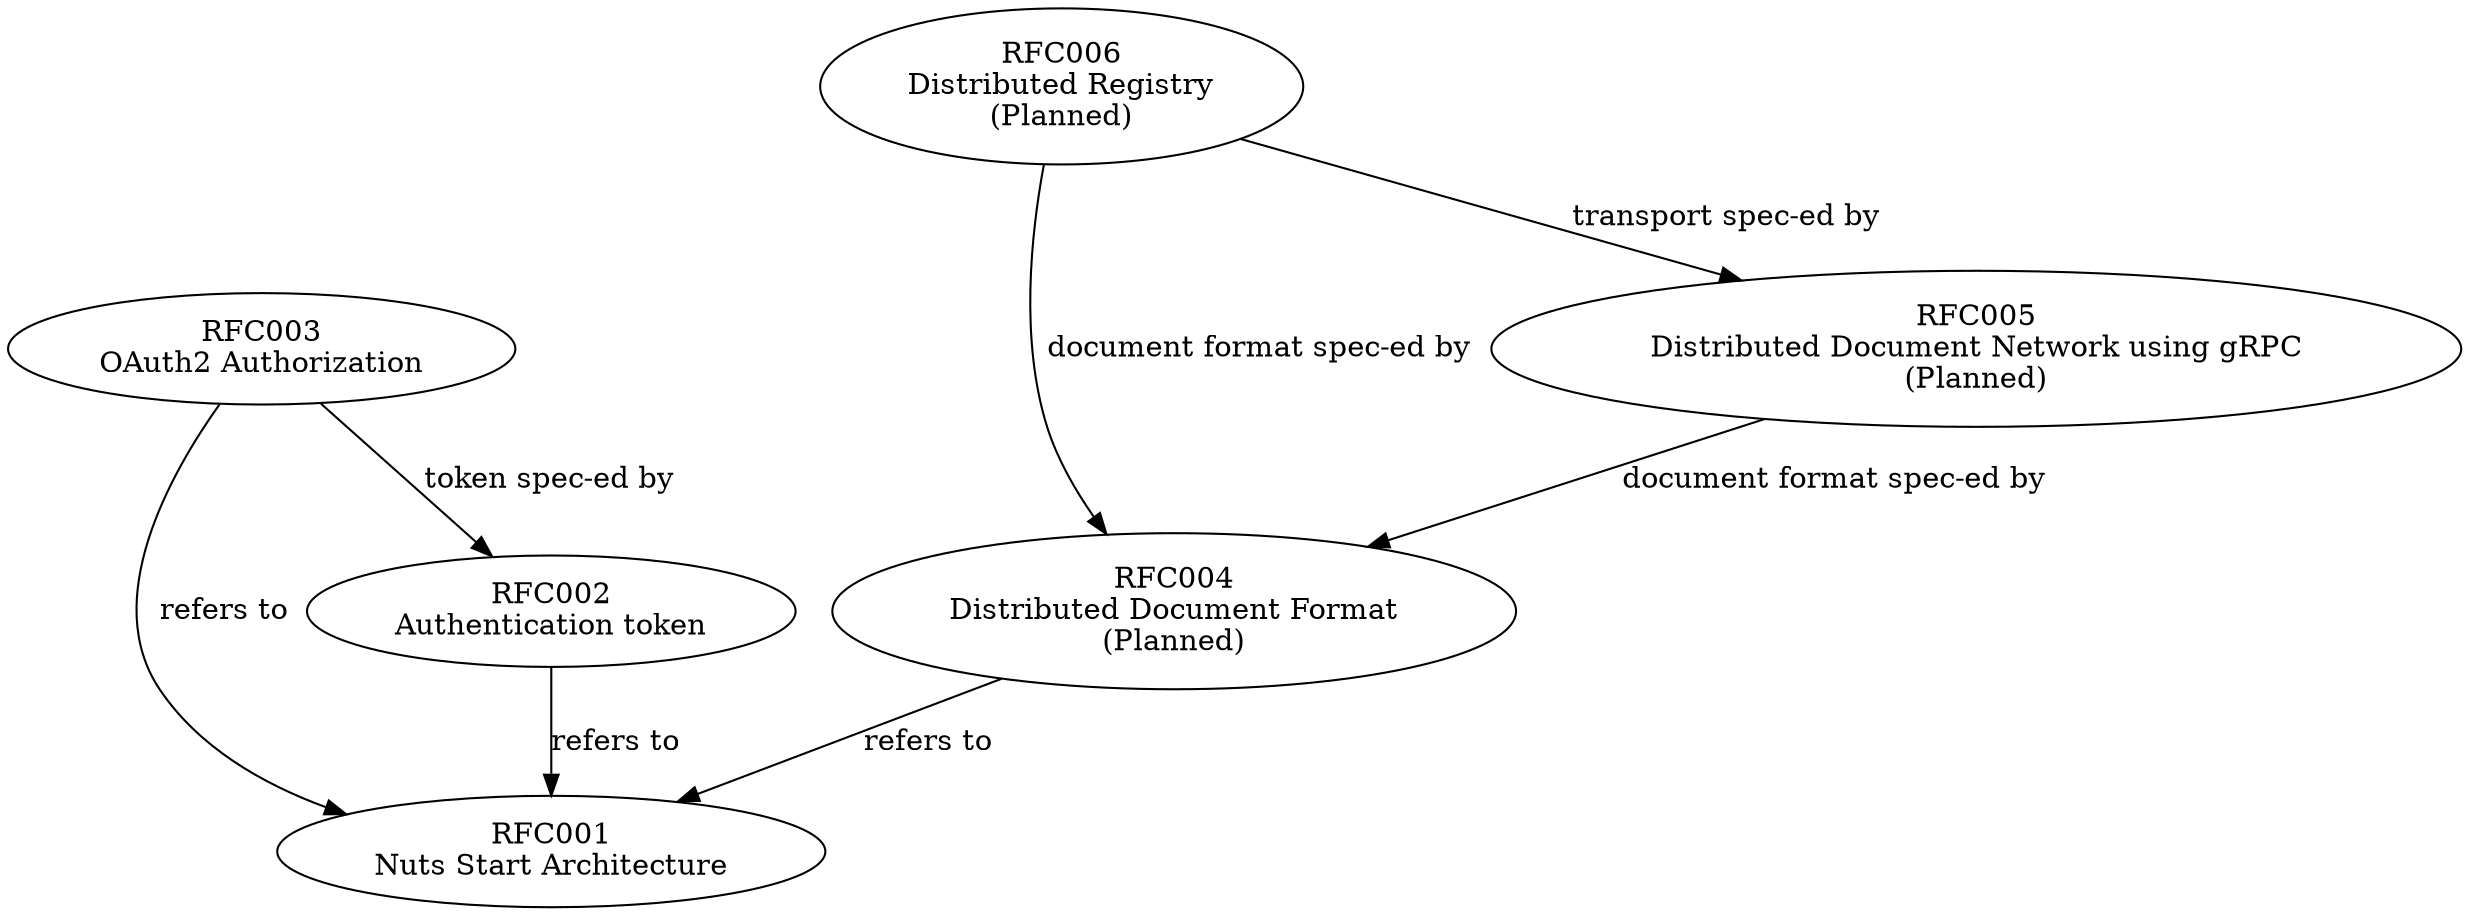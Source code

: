 digraph D {
  root=RFC001;
  overlap=false;

  RFC001 [label="RFC001\nNuts Start Architecture",href="rfc001-nuts-start-architecture"];
  RFC002 [label="RFC002\nAuthentication token",href="rfc002-authentication-token"];
  RFC003 [label="RFC003\nOAuth2 Authorization",href="rfc003-oauth2-authorization"];
  RFC004 [label="RFC004\nDistributed Document Format\n(Planned)",href="rfc004-distributed-document-format"];
  RFC005 [label="RFC005\nDistributed Document Network using gRPC\n(Planned)",href="rfc005-distributed-document-network-grpc"];
  RFC006 [label="RFC006\nDistributed Registry\n(Planned)",href="rfc006-distributed-registry"];

  RFC002 -> RFC001 [label="refers to"]

  RFC003 -> RFC001 [label="refers to"]
  RFC003 -> RFC002 [label="token spec-ed by"]

  RFC004 -> RFC001 [label="refers to"]

  RFC005 -> RFC004 [label="document format spec-ed by"]

  RFC006 -> RFC004 [label="document format spec-ed by"]
  RFC006 -> RFC005 [label="transport spec-ed by"]
}